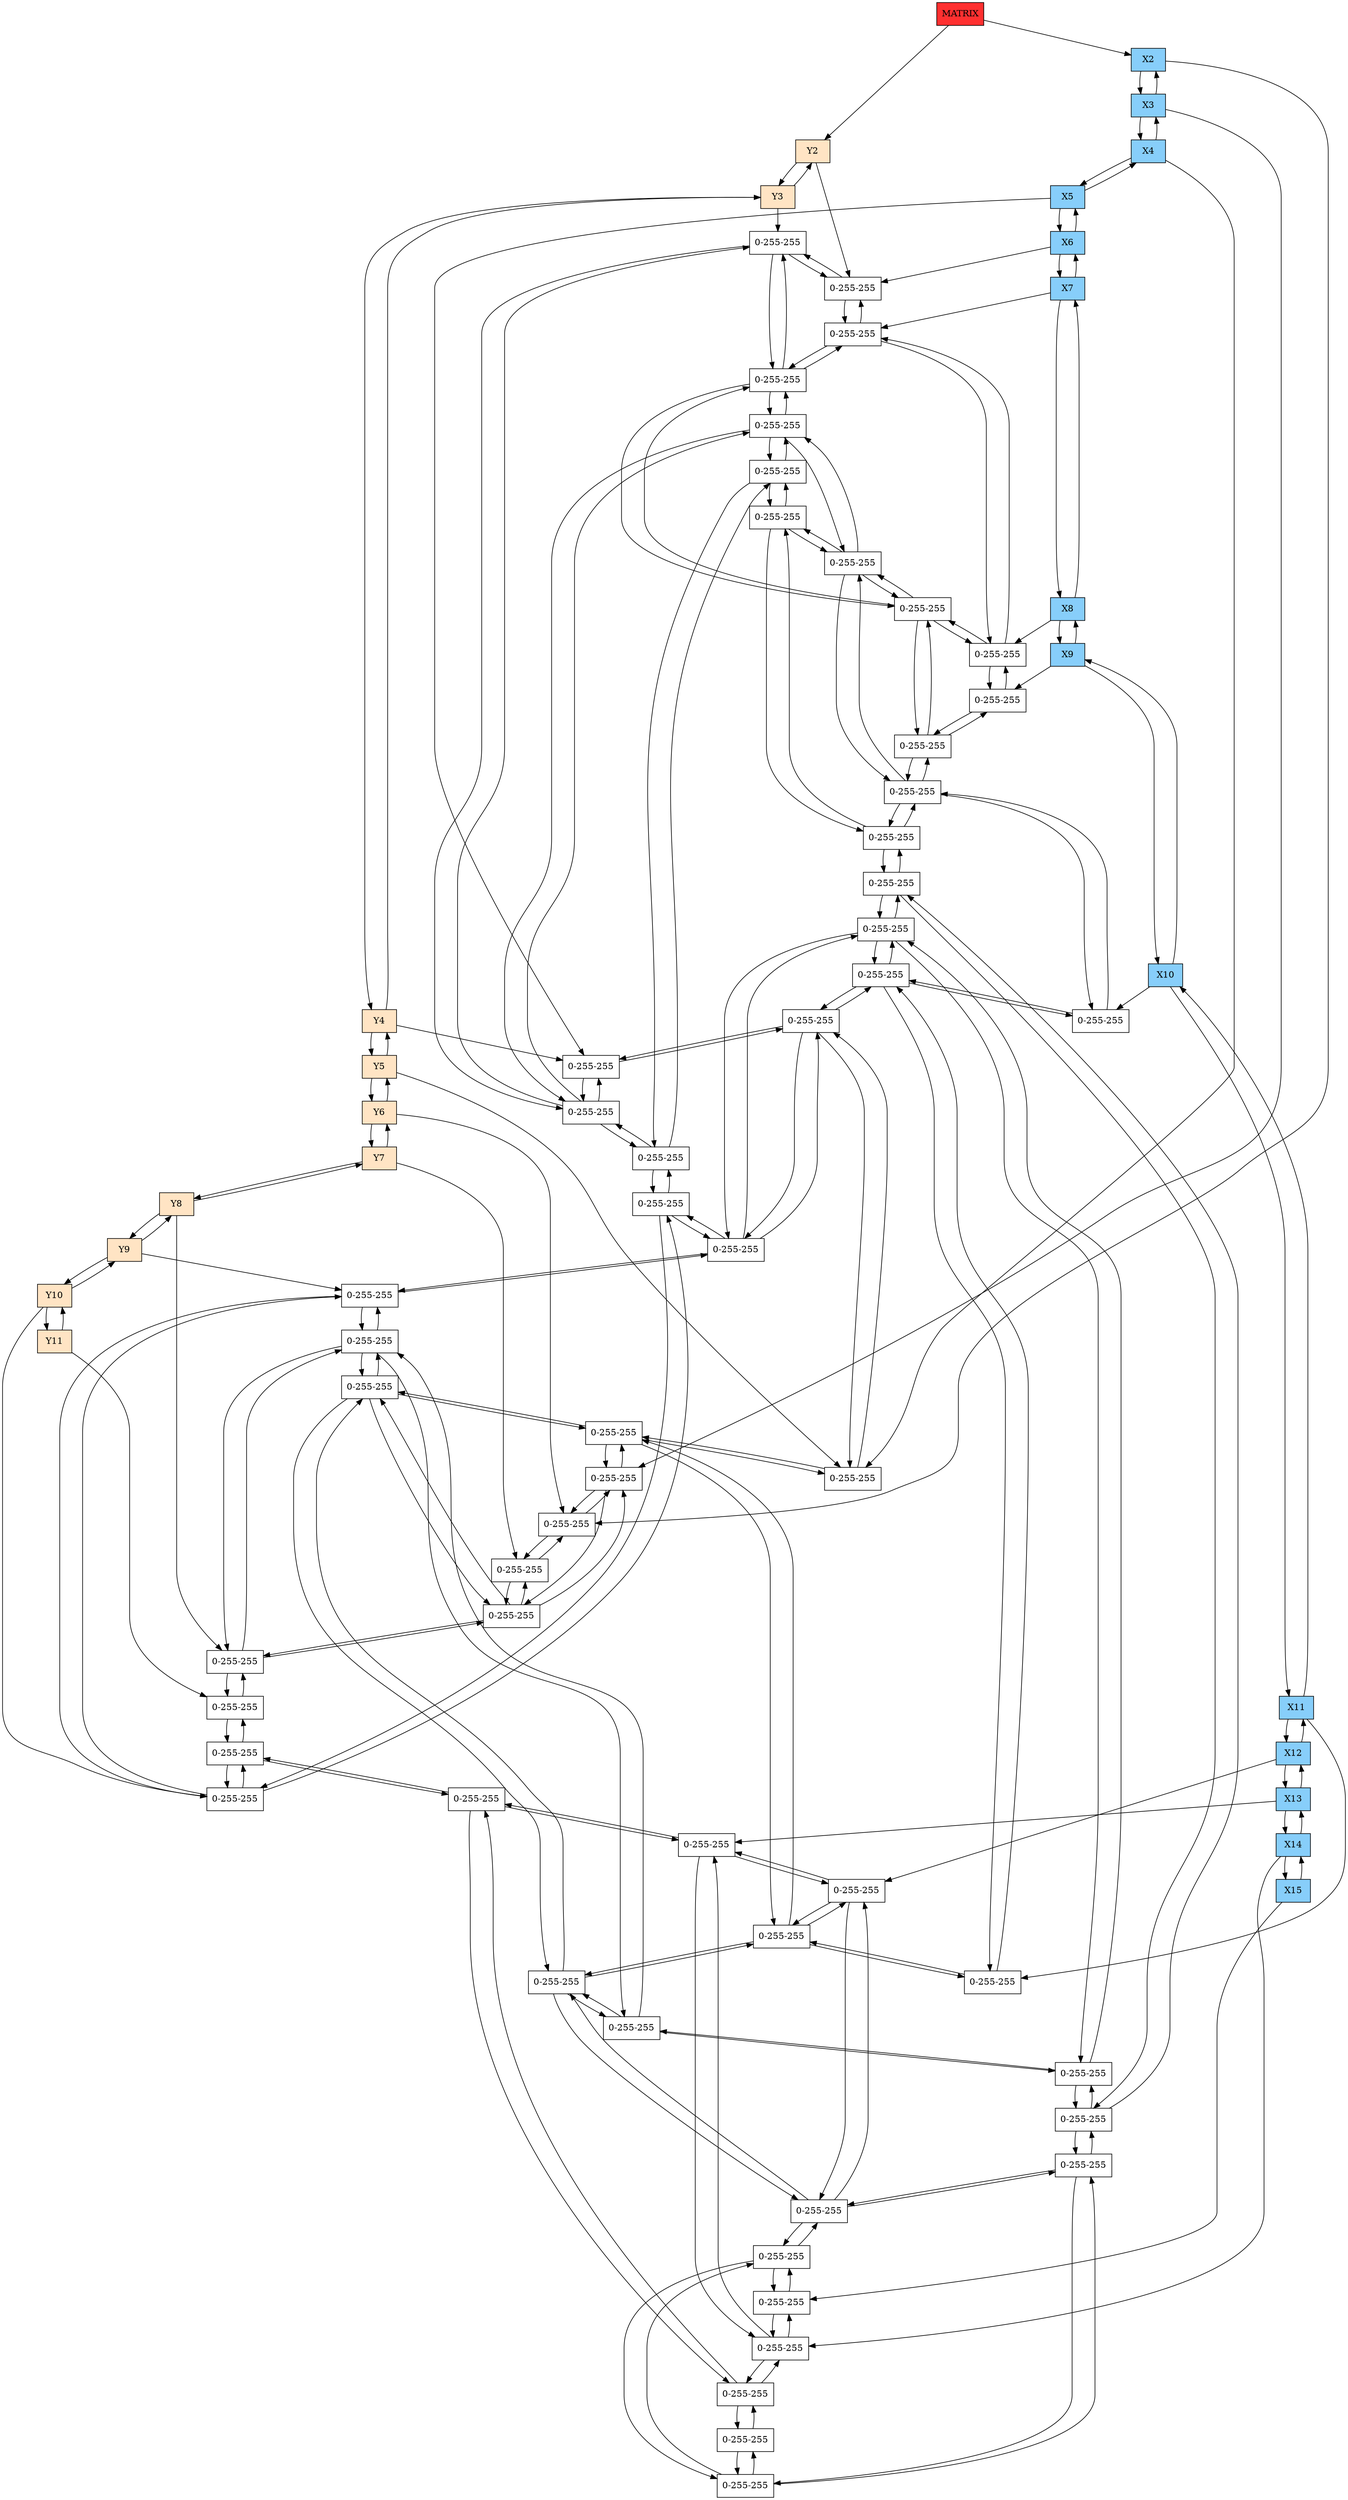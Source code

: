 digraph DISPERSA{
node[shape=box];
graph[nodesep = 0.5];
header[label="MATRIX" style=filled, fillcolor=firebrick1, pos="0,0!"];
Y2[label="Y2"  style = filled, fillcolor = bisque1, pos="0,-2!"];
Y3[label="Y3"  style = filled, fillcolor = bisque1, pos="0,-3!"];
Y4[label="Y4"  style = filled, fillcolor = bisque1, pos="0,-4!"];
Y5[label="Y5"  style = filled, fillcolor = bisque1, pos="0,-5!"];
Y6[label="Y6"  style = filled, fillcolor = bisque1, pos="0,-6!"];
Y7[label="Y7"  style = filled, fillcolor = bisque1, pos="0,-7!"];
Y8[label="Y8"  style = filled, fillcolor = bisque1, pos="0,-8!"];
Y9[label="Y9"  style = filled, fillcolor = bisque1, pos="0,-9!"];
Y10[label="Y10"  style = filled, fillcolor = bisque1, pos="0,-10!"];
Y11[label="Y11"  style = filled, fillcolor = bisque1, pos="0,-11!"];
X2[label="X2" style=filled, fillcolor=lightskyblue, pos="2,0!"];
X3[label="X3" style=filled, fillcolor=lightskyblue, pos="3,0!"];
X4[label="X4" style=filled, fillcolor=lightskyblue, pos="4,0!"];
X5[label="X5" style=filled, fillcolor=lightskyblue, pos="5,0!"];
X6[label="X6" style=filled, fillcolor=lightskyblue, pos="6,0!"];
X7[label="X7" style=filled, fillcolor=lightskyblue, pos="7,0!"];
X8[label="X8" style=filled, fillcolor=lightskyblue, pos="8,0!"];
X9[label="X9" style=filled, fillcolor=lightskyblue, pos="9,0!"];
X10[label="X10" style=filled, fillcolor=lightskyblue, pos="10,0!"];
X11[label="X11" style=filled, fillcolor=lightskyblue, pos="11,0!"];
X12[label="X12" style=filled, fillcolor=lightskyblue, pos="12,0!"];
X13[label="X13" style=filled, fillcolor=lightskyblue, pos="13,0!"];
X14[label="X14" style=filled, fillcolor=lightskyblue, pos="14,0!"];
X15[label="X15" style=filled, fillcolor=lightskyblue, pos="15,0!"];
header ->Y2;
header ->X2;
Y2 -> Y3 -> Y2;
Y3 -> Y4 -> Y3;
Y4 -> Y5 -> Y4;
Y5 -> Y6 -> Y5;
Y6 -> Y7 -> Y6;
Y7 -> Y8 -> Y7;
Y8 -> Y9 -> Y8;
Y9 -> Y10 -> Y9;
Y10 -> Y11 -> Y10;
X2 -> X3 -> X2;
X3 -> X4 -> X3;
X4 -> X5 -> X4;
X5 -> X6 -> X5;
X6 -> X7 -> X6;
X7 -> X8 -> X7;
X8 -> X9 -> X8;
X9 -> X10 -> X9;
X10 -> X11 -> X10;
X11 -> X12 -> X11;
X12 -> X13 -> X12;
X13 -> X14 -> X13;
X14 -> X15 -> X14;
X6Y2[label="0-255-255" pos="6,-2!"];
X7Y2[label="0-255-255" pos="7,-2!"];
X8Y2[label="0-255-255" pos="8,-2!"];
X9Y2[label="0-255-255" pos="9,-2!"];
X6Y3[label="0-255-255" pos="6,-3!"];
X7Y3[label="0-255-255" pos="7,-3!"];
X8Y3[label="0-255-255" pos="8,-3!"];
X9Y3[label="0-255-255" pos="9,-3!"];
X5Y4[label="0-255-255" pos="5,-4!"];
X6Y4[label="0-255-255" pos="6,-4!"];
X7Y4[label="0-255-255" pos="7,-4!"];
X8Y4[label="0-255-255" pos="8,-4!"];
X9Y4[label="0-255-255" pos="9,-4!"];
X10Y4[label="0-255-255" pos="10,-4!"];
X4Y5[label="0-255-255" pos="4,-5!"];
X5Y5[label="0-255-255" pos="5,-5!"];
X10Y5[label="0-255-255" pos="10,-5!"];
X11Y5[label="0-255-255" pos="11,-5!"];
X2Y6[label="0-255-255" pos="2,-6!"];
X3Y6[label="0-255-255" pos="3,-6!"];
X4Y6[label="0-255-255" pos="4,-6!"];
X11Y6[label="0-255-255" pos="11,-6!"];
X12Y6[label="0-255-255" pos="12,-6!"];
X13Y6[label="0-255-255" pos="13,-6!"];
X14Y6[label="0-255-255" pos="14,-6!"];
X15Y6[label="0-255-255" pos="15,-6!"];
X2Y7[label="0-255-255" pos="2,-7!"];
X3Y7[label="0-255-255" pos="3,-7!"];
X4Y7[label="0-255-255" pos="4,-7!"];
X11Y7[label="0-255-255" pos="11,-7!"];
X12Y7[label="0-255-255" pos="12,-7!"];
X15Y7[label="0-255-255" pos="15,-7!"];
X3Y8[label="0-255-255" pos="3,-8!"];
X4Y8[label="0-255-255" pos="4,-8!"];
X11Y8[label="0-255-255" pos="11,-8!"];
X4Y9[label="0-255-255" pos="4,-9!"];
X5Y9[label="0-255-255" pos="5,-9!"];
X10Y9[label="0-255-255" pos="10,-9!"];
X11Y9[label="0-255-255" pos="11,-9!"];
X4Y10[label="0-255-255" pos="4,-10!"];
X5Y10[label="0-255-255" pos="5,-10!"];
X6Y10[label="0-255-255" pos="6,-10!"];
X7Y10[label="0-255-255" pos="7,-10!"];
X8Y10[label="0-255-255" pos="8,-10!"];
X9Y10[label="0-255-255" pos="9,-10!"];
X10Y10[label="0-255-255" pos="10,-10!"];
X11Y10[label="0-255-255" pos="11,-10!"];
X12Y10[label="0-255-255" pos="12,-10!"];
X15Y10[label="0-255-255" pos="15,-10!"];
X3Y11[label="0-255-255" pos="3,-11!"];
X4Y11[label="0-255-255" pos="4,-11!"];
X13Y11[label="0-255-255" pos="13,-11!"];
X14Y11[label="0-255-255" pos="14,-11!"];
X15Y11[label="0-255-255" pos="15,-11!"];
Y2 -> X6Y2;
X2 -> X2Y6;
X3 -> X3Y6;
X4 -> X4Y5;
X5 -> X5Y4;
X6 -> X6Y2;
X7 -> X7Y2;
X8 -> X8Y2;
X9 -> X9Y2;
X10 -> X10Y4;
X11 -> X11Y5;
X12 -> X12Y6;
X13 -> X13Y6;
X14 -> X14Y6;
X15 -> X15Y6;
X6Y2 -> X7Y2 -> X6Y2;
X6Y2 -> X6Y3 -> X6Y2;
X7Y2 -> X8Y2 -> X7Y2;
X7Y2 -> X7Y3 -> X7Y2;
X8Y2 -> X9Y2 -> X8Y2;
X8Y2 -> X8Y3 -> X8Y2;
X9Y2 -> X9Y3 -> X9Y2;
Y3 -> X6Y3;
X6Y3 -> X7Y3 -> X6Y3;
X6Y3 -> X6Y4 -> X6Y3;
X7Y3 -> X8Y3 -> X7Y3;
X7Y3 -> X7Y4 -> X7Y3;
X8Y3 -> X9Y3 -> X8Y3;
X8Y3 -> X8Y4 -> X8Y3;
X9Y3 -> X9Y4 -> X9Y3;
Y4 -> X5Y4;
X5Y4 -> X6Y4 -> X5Y4;
X5Y4 -> X5Y5 -> X5Y4;
X6Y4 -> X7Y4 -> X6Y4;
X6Y4 -> X6Y10 -> X6Y4;
X7Y4 -> X8Y4 -> X7Y4;
X7Y4 -> X7Y10 -> X7Y4;
X8Y4 -> X9Y4 -> X8Y4;
X8Y4 -> X8Y10 -> X8Y4;
X9Y4 -> X10Y4 -> X9Y4;
X9Y4 -> X9Y10 -> X9Y4;
X10Y4 -> X10Y5 -> X10Y4;
Y5 -> X4Y5;
X4Y5 -> X5Y5 -> X4Y5;
X4Y5 -> X4Y6 -> X4Y5;
X5Y5 -> X10Y5 -> X5Y5;
X5Y5 -> X5Y9 -> X5Y5;
X10Y5 -> X11Y5 -> X10Y5;
X10Y5 -> X10Y9 -> X10Y5;
X11Y5 -> X11Y6 -> X11Y5;
Y6 -> X2Y6;
X2Y6 -> X3Y6 -> X2Y6;
X2Y6 -> X2Y7 -> X2Y6;
X3Y6 -> X4Y6 -> X3Y6;
X3Y6 -> X3Y7 -> X3Y6;
X4Y6 -> X11Y6 -> X4Y6;
X4Y6 -> X4Y7 -> X4Y6;
X11Y6 -> X12Y6 -> X11Y6;
X11Y6 -> X11Y7 -> X11Y6;
X12Y6 -> X13Y6 -> X12Y6;
X12Y6 -> X12Y7 -> X12Y6;
X13Y6 -> X14Y6 -> X13Y6;
X13Y6 -> X13Y11 -> X13Y6;
X14Y6 -> X15Y6 -> X14Y6;
X14Y6 -> X14Y11 -> X14Y6;
X15Y6 -> X15Y7 -> X15Y6;
Y7 -> X2Y7;
X2Y7 -> X3Y7 -> X2Y7;
X3Y7 -> X4Y7 -> X3Y7;
X3Y7 -> X3Y8 -> X3Y7;
X4Y7 -> X11Y7 -> X4Y7;
X4Y7 -> X4Y8 -> X4Y7;
X11Y7 -> X12Y7 -> X11Y7;
X11Y7 -> X11Y8 -> X11Y7;
X12Y7 -> X15Y7 -> X12Y7;
X12Y7 -> X12Y10 -> X12Y7;
X15Y7 -> X15Y10 -> X15Y7;
Y8 -> X3Y8;
X3Y8 -> X4Y8 -> X3Y8;
X3Y8 -> X3Y11 -> X3Y8;
X4Y8 -> X11Y8 -> X4Y8;
X4Y8 -> X4Y9 -> X4Y8;
X11Y8 -> X11Y9 -> X11Y8;
Y9 -> X4Y9;
X4Y9 -> X5Y9 -> X4Y9;
X4Y9 -> X4Y10 -> X4Y9;
X5Y9 -> X10Y9 -> X5Y9;
X5Y9 -> X5Y10 -> X5Y9;
X10Y9 -> X11Y9 -> X10Y9;
X10Y9 -> X10Y10 -> X10Y9;
X11Y9 -> X11Y10 -> X11Y9;
Y10 -> X4Y10;
X4Y10 -> X5Y10 -> X4Y10;
X4Y10 -> X4Y11 -> X4Y10;
X5Y10 -> X6Y10 -> X5Y10;
X6Y10 -> X7Y10 -> X6Y10;
X7Y10 -> X8Y10 -> X7Y10;
X8Y10 -> X9Y10 -> X8Y10;
X9Y10 -> X10Y10 -> X9Y10;
X10Y10 -> X11Y10 -> X10Y10;
X11Y10 -> X12Y10 -> X11Y10;
X12Y10 -> X15Y10 -> X12Y10;
X15Y10 -> X15Y11 -> X15Y10;
Y11 -> X3Y11;
X3Y11 -> X4Y11 -> X3Y11;
X4Y11 -> X13Y11 -> X4Y11;
X13Y11 -> X14Y11 -> X13Y11;
X14Y11 -> X15Y11 -> X14Y11;
}